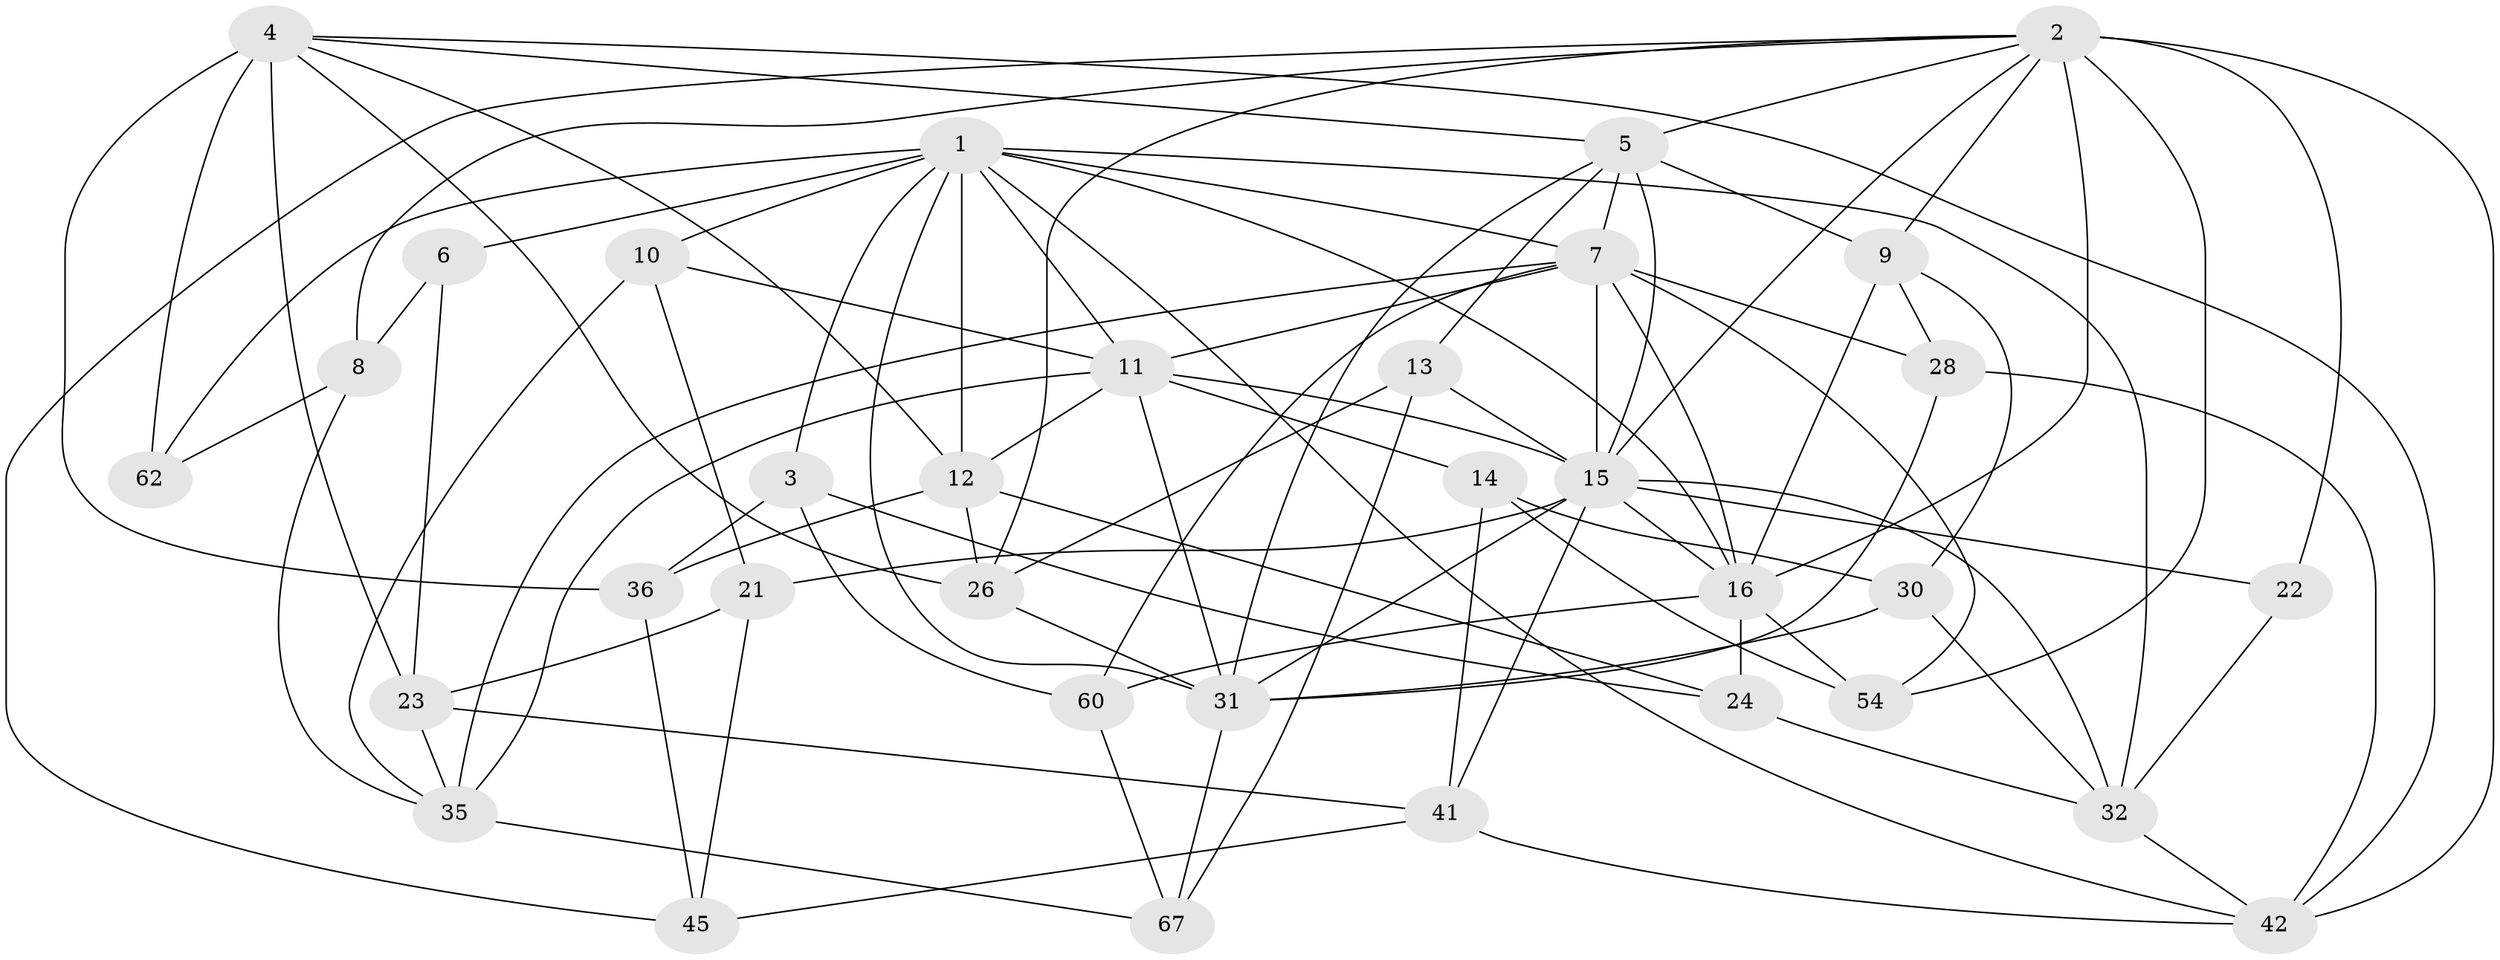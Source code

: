 // original degree distribution, {4: 1.0}
// Generated by graph-tools (version 1.1) at 2025/16/03/09/25 04:16:24]
// undirected, 34 vertices, 94 edges
graph export_dot {
graph [start="1"]
  node [color=gray90,style=filled];
  1 [super="+49+18+63"];
  2 [super="+48+17+34"];
  3;
  4 [super="+37+56"];
  5 [super="+19"];
  6;
  7 [super="+44+55"];
  8;
  9 [super="+65"];
  10;
  11 [super="+50"];
  12 [super="+29"];
  13;
  14;
  15 [super="+57+20"];
  16 [super="+52+58+27"];
  21;
  22;
  23 [super="+25"];
  24;
  26 [super="+39"];
  28;
  30;
  31 [super="+33+64"];
  32 [super="+38"];
  35 [super="+66"];
  36;
  41 [super="+43"];
  42 [super="+53"];
  45;
  54;
  60;
  62;
  67;
  1 -- 16;
  1 -- 32;
  1 -- 7 [weight=2];
  1 -- 10;
  1 -- 11;
  1 -- 62;
  1 -- 3;
  1 -- 12;
  1 -- 42;
  1 -- 31;
  1 -- 6;
  2 -- 16 [weight=3];
  2 -- 8;
  2 -- 26 [weight=2];
  2 -- 42;
  2 -- 54;
  2 -- 15;
  2 -- 5;
  2 -- 22 [weight=2];
  2 -- 9;
  2 -- 45;
  3 -- 60;
  3 -- 36;
  3 -- 24;
  4 -- 23;
  4 -- 12;
  4 -- 42;
  4 -- 62 [weight=2];
  4 -- 5;
  4 -- 36;
  4 -- 26;
  5 -- 9 [weight=2];
  5 -- 15;
  5 -- 13;
  5 -- 7;
  5 -- 31;
  6 -- 8;
  6 -- 23 [weight=2];
  7 -- 60;
  7 -- 16;
  7 -- 35;
  7 -- 54;
  7 -- 11;
  7 -- 28;
  7 -- 15;
  8 -- 62;
  8 -- 35;
  9 -- 28;
  9 -- 30;
  9 -- 16;
  10 -- 35;
  10 -- 21;
  10 -- 11;
  11 -- 14;
  11 -- 31;
  11 -- 12;
  11 -- 15;
  11 -- 35;
  12 -- 24;
  12 -- 36;
  12 -- 26;
  13 -- 26;
  13 -- 67;
  13 -- 15;
  14 -- 30;
  14 -- 54;
  14 -- 41;
  15 -- 22;
  15 -- 16;
  15 -- 21;
  15 -- 41 [weight=2];
  15 -- 31;
  15 -- 32;
  16 -- 54;
  16 -- 24;
  16 -- 60;
  21 -- 23;
  21 -- 45;
  22 -- 32;
  23 -- 41;
  23 -- 35;
  24 -- 32;
  26 -- 31;
  28 -- 31;
  28 -- 42;
  30 -- 31;
  30 -- 32;
  31 -- 67;
  32 -- 42;
  35 -- 67;
  36 -- 45;
  41 -- 45;
  41 -- 42;
  60 -- 67;
}
